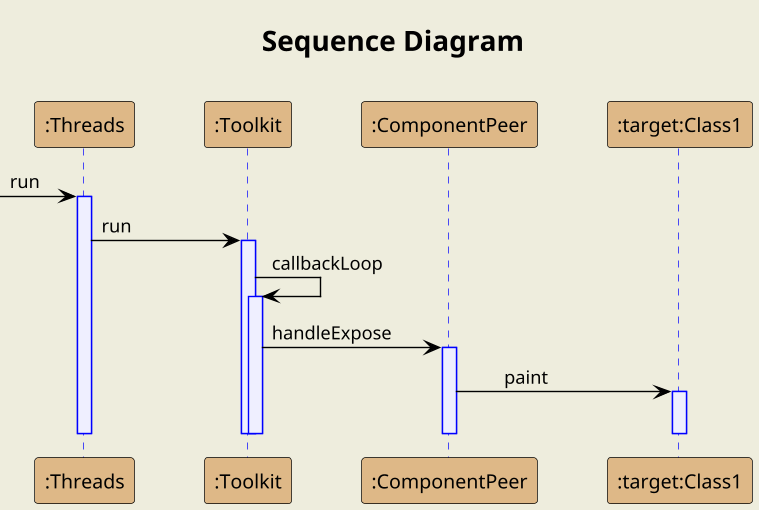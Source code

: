 @startuml
scale 1.4

skinparam backgroundColor #EEEDDD
skinparam sequence {
ParticipantPadding 20

ArrowColor black

LifeLineBorderColor blue
LifeLineBackgroundColor motivation

ParticipantBorderColor black
ParticipantBackgroundColor burlywood
ParticipantFontColor black
}


title <size:20>Sequence Diagram</size>\n

participant ":Threads" as Thr order 1
participant ":Toolkit" as Tool order 2
participant ":ComponentPeer" as Comp order 3
participant ":target:Class1" as Clas order 4

-> Thr : run
activate Thr
Thr ->Tool :  run
activate Tool
Tool -> Tool : callbackLoop
activate Tool
Tool -> Comp : handleExpose
activate Comp
Comp->Clas : \tpaint
activate Clas
deactivate Clas
deactivate Comp
deactivate Tool
deactivate Tool
deactivate Thr

@enduml